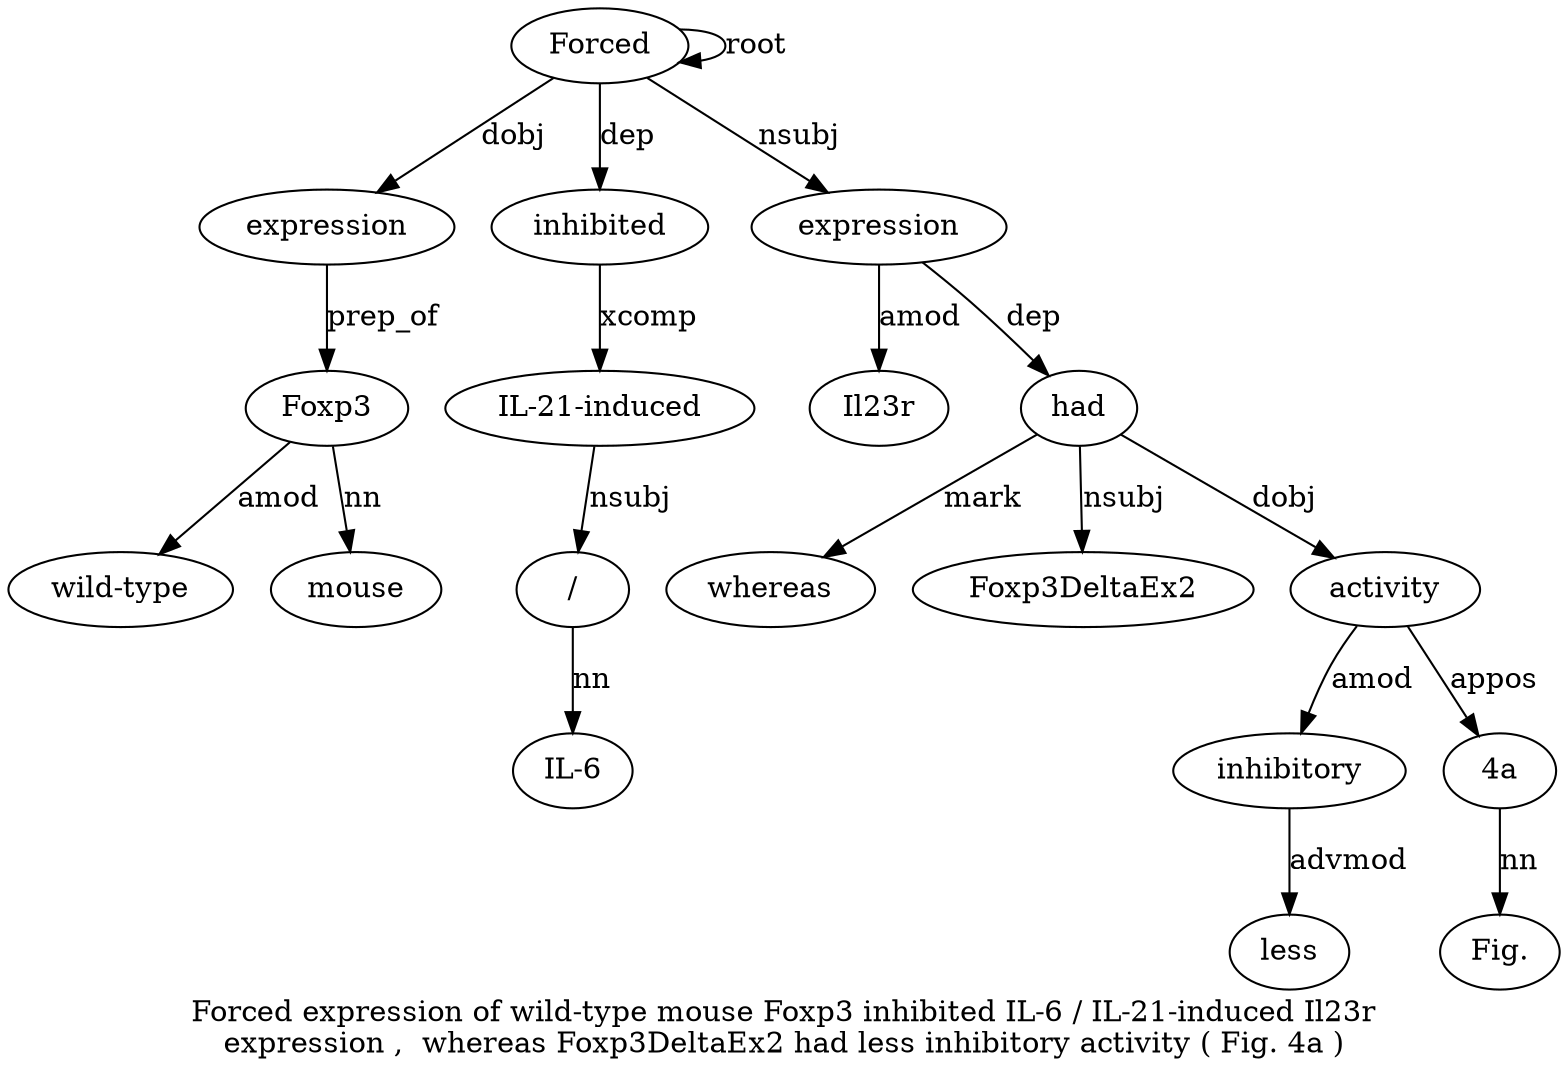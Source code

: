 digraph "Forced expression of wild-type mouse Foxp3 inhibited IL-6 / IL-21-induced Il23r expression ,  whereas Foxp3DeltaEx2 had less inhibitory activity ( Fig. 4a )" {
label="Forced expression of wild-type mouse Foxp3 inhibited IL-6 / IL-21-induced Il23r
expression ,  whereas Foxp3DeltaEx2 had less inhibitory activity ( Fig. 4a )";
Forced1 [style=filled, fillcolor=white, label=Forced];
Forced1 -> Forced1  [label=root];
expression2 [style=filled, fillcolor=white, label=expression];
Forced1 -> expression2  [label=dobj];
Foxp36 [style=filled, fillcolor=white, label=Foxp3];
"wild-type4" [style=filled, fillcolor=white, label="wild-type"];
Foxp36 -> "wild-type4"  [label=amod];
mouse5 [style=filled, fillcolor=white, label=mouse];
Foxp36 -> mouse5  [label=nn];
expression2 -> Foxp36  [label=prep_of];
inhibited7 [style=filled, fillcolor=white, label=inhibited];
Forced1 -> inhibited7  [label=dep];
"/9" [style=filled, fillcolor=white, label="/"];
"IL-68" [style=filled, fillcolor=white, label="IL-6"];
"/9" -> "IL-68"  [label=nn];
"IL-21-induced0" [style=filled, fillcolor=white, label="IL-21-induced"];
"IL-21-induced0" -> "/9"  [label=nsubj];
inhibited7 -> "IL-21-induced0"  [label=xcomp];
expression12 [style=filled, fillcolor=white, label=expression];
Il23r11 [style=filled, fillcolor=white, label=Il23r];
expression12 -> Il23r11  [label=amod];
Forced1 -> expression12  [label=nsubj];
had16 [style=filled, fillcolor=white, label=had];
whereas14 [style=filled, fillcolor=white, label=whereas];
had16 -> whereas14  [label=mark];
Foxp3DeltaEx215 [style=filled, fillcolor=white, label=Foxp3DeltaEx2];
had16 -> Foxp3DeltaEx215  [label=nsubj];
expression12 -> had16  [label=dep];
inhibitory18 [style=filled, fillcolor=white, label=inhibitory];
less17 [style=filled, fillcolor=white, label=less];
inhibitory18 -> less17  [label=advmod];
activity19 [style=filled, fillcolor=white, label=activity];
activity19 -> inhibitory18  [label=amod];
had16 -> activity19  [label=dobj];
"4a22" [style=filled, fillcolor=white, label="4a"];
"Fig.21" [style=filled, fillcolor=white, label="Fig."];
"4a22" -> "Fig.21"  [label=nn];
activity19 -> "4a22"  [label=appos];
}
